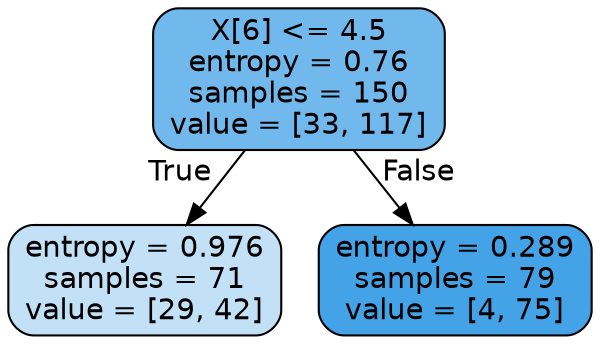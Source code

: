 digraph Tree {
node [shape=box, style="filled, rounded", color="black", fontname=helvetica] ;
edge [fontname=helvetica] ;
0 [label="X[6] <= 4.5\nentropy = 0.76\nsamples = 150\nvalue = [33, 117]", fillcolor="#71b9ec"] ;
1 [label="entropy = 0.976\nsamples = 71\nvalue = [29, 42]", fillcolor="#c2e1f7"] ;
0 -> 1 [labeldistance=2.5, labelangle=45, headlabel="True"] ;
2 [label="entropy = 0.289\nsamples = 79\nvalue = [4, 75]", fillcolor="#44a2e6"] ;
0 -> 2 [labeldistance=2.5, labelangle=-45, headlabel="False"] ;
}